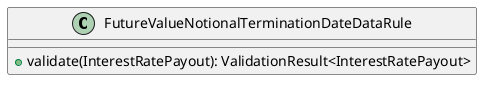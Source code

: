 @startuml

    class FutureValueNotionalTerminationDateDataRule [[FutureValueNotionalTerminationDateDataRule.html]] {
        +validate(InterestRatePayout): ValidationResult<InterestRatePayout>
    }

@enduml
